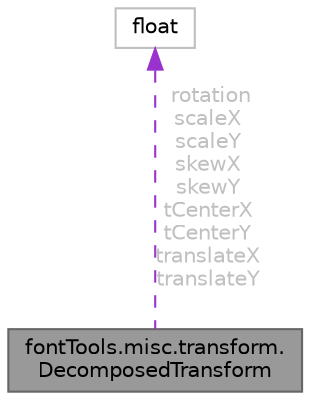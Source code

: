 digraph "fontTools.misc.transform.DecomposedTransform"
{
 // LATEX_PDF_SIZE
  bgcolor="transparent";
  edge [fontname=Helvetica,fontsize=10,labelfontname=Helvetica,labelfontsize=10];
  node [fontname=Helvetica,fontsize=10,shape=box,height=0.2,width=0.4];
  Node1 [id="Node000001",label="fontTools.misc.transform.\lDecomposedTransform",height=0.2,width=0.4,color="gray40", fillcolor="grey60", style="filled", fontcolor="black",tooltip=" "];
  Node2 -> Node1 [id="edge1_Node000001_Node000002",dir="back",color="darkorchid3",style="dashed",tooltip=" ",label=" rotation\nscaleX\nscaleY\nskewX\nskewY\ntCenterX\ntCenterY\ntranslateX\ntranslateY",fontcolor="grey" ];
  Node2 [id="Node000002",label="float",height=0.2,width=0.4,color="grey75", fillcolor="white", style="filled",tooltip=" "];
}
